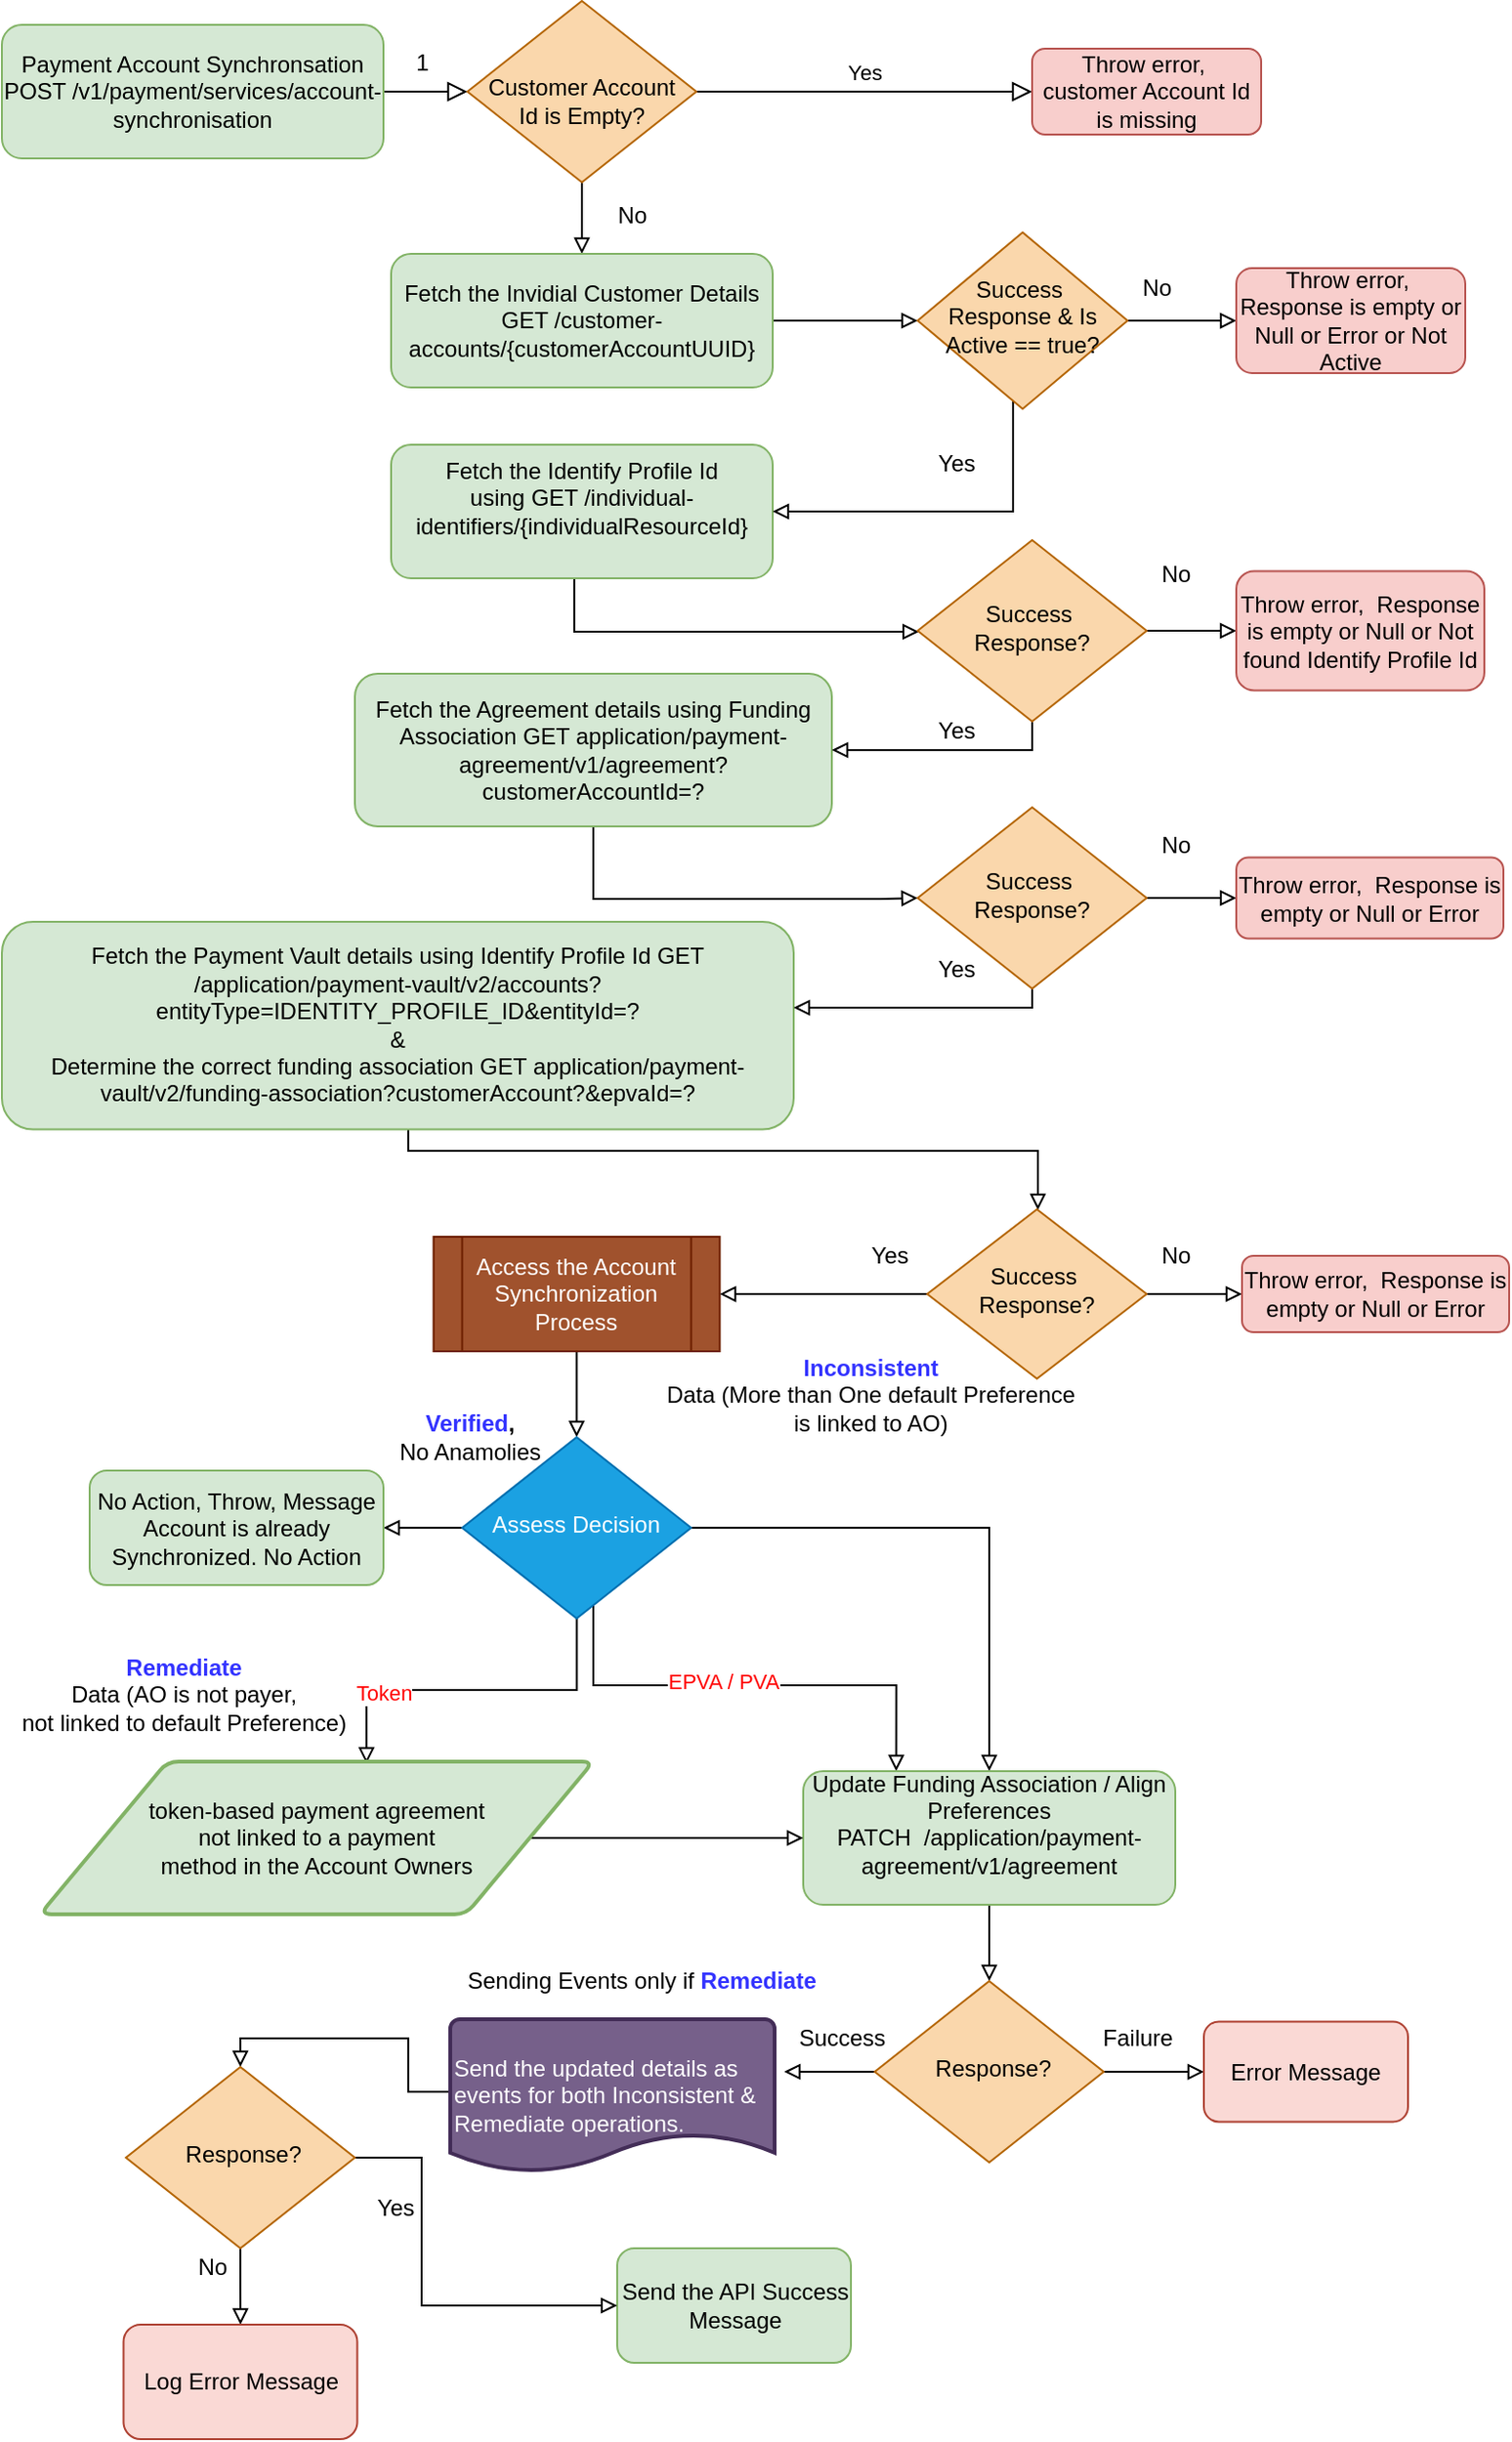 <mxfile version="14.9.7" type="github">
  <diagram id="C5RBs43oDa-KdzZeNtuy" name="Page-1">
    <mxGraphModel dx="786" dy="378" grid="1" gridSize="10" guides="1" tooltips="1" connect="1" arrows="1" fold="1" page="1" pageScale="1" pageWidth="827" pageHeight="1169" math="0" shadow="0">
      <root>
        <mxCell id="WIyWlLk6GJQsqaUBKTNV-0" />
        <mxCell id="WIyWlLk6GJQsqaUBKTNV-1" parent="WIyWlLk6GJQsqaUBKTNV-0" />
        <mxCell id="WIyWlLk6GJQsqaUBKTNV-2" value="" style="rounded=0;html=1;jettySize=auto;orthogonalLoop=1;fontSize=11;endArrow=block;endFill=0;endSize=8;strokeWidth=1;shadow=0;labelBackgroundColor=none;edgeStyle=orthogonalEdgeStyle;" parent="WIyWlLk6GJQsqaUBKTNV-1" source="WIyWlLk6GJQsqaUBKTNV-3" target="WIyWlLk6GJQsqaUBKTNV-6" edge="1">
          <mxGeometry relative="1" as="geometry" />
        </mxCell>
        <mxCell id="WIyWlLk6GJQsqaUBKTNV-3" value="Payment Account Synchronsation POST /v1/payment/services/account-synchronisation" style="rounded=1;whiteSpace=wrap;html=1;fontSize=12;glass=0;strokeWidth=1;shadow=0;fillColor=#d5e8d4;strokeColor=#82b366;" parent="WIyWlLk6GJQsqaUBKTNV-1" vertex="1">
          <mxGeometry x="10" y="40" width="200" height="70" as="geometry" />
        </mxCell>
        <mxCell id="WIyWlLk6GJQsqaUBKTNV-5" value="Yes" style="edgeStyle=orthogonalEdgeStyle;rounded=0;html=1;jettySize=auto;orthogonalLoop=1;fontSize=11;endArrow=block;endFill=0;endSize=8;strokeWidth=1;shadow=0;labelBackgroundColor=none;" parent="WIyWlLk6GJQsqaUBKTNV-1" source="WIyWlLk6GJQsqaUBKTNV-6" target="WIyWlLk6GJQsqaUBKTNV-7" edge="1">
          <mxGeometry y="10" relative="1" as="geometry">
            <mxPoint as="offset" />
          </mxGeometry>
        </mxCell>
        <mxCell id="s9_wTmnSvpRN9PnZ6FVc-5" style="edgeStyle=orthogonalEdgeStyle;rounded=0;orthogonalLoop=1;jettySize=auto;html=1;startArrow=none;startFill=0;endArrow=block;endFill=0;" edge="1" parent="WIyWlLk6GJQsqaUBKTNV-1" source="WIyWlLk6GJQsqaUBKTNV-6" target="GFsSyfeKyiu5ZQWWRBK6-1">
          <mxGeometry relative="1" as="geometry" />
        </mxCell>
        <mxCell id="WIyWlLk6GJQsqaUBKTNV-6" value="&lt;br&gt;Customer Account Id is Empty?" style="rhombus;whiteSpace=wrap;html=1;shadow=0;fontFamily=Helvetica;fontSize=12;align=center;strokeWidth=1;spacing=6;spacingTop=-4;fillColor=#fad7ac;strokeColor=#b46504;" parent="WIyWlLk6GJQsqaUBKTNV-1" vertex="1">
          <mxGeometry x="254" y="27.5" width="120" height="95" as="geometry" />
        </mxCell>
        <mxCell id="WIyWlLk6GJQsqaUBKTNV-7" value="Throw error,&amp;nbsp; customer Account Id is missing" style="rounded=1;whiteSpace=wrap;html=1;fontSize=12;glass=0;strokeWidth=1;shadow=0;fillColor=#f8cecc;strokeColor=#b85450;" parent="WIyWlLk6GJQsqaUBKTNV-1" vertex="1">
          <mxGeometry x="550" y="52.5" width="120" height="45" as="geometry" />
        </mxCell>
        <mxCell id="GFsSyfeKyiu5ZQWWRBK6-6" style="edgeStyle=orthogonalEdgeStyle;rounded=0;orthogonalLoop=1;jettySize=auto;html=1;entryX=0;entryY=0.5;entryDx=0;entryDy=0;endArrow=block;endFill=0;" parent="WIyWlLk6GJQsqaUBKTNV-1" source="GFsSyfeKyiu5ZQWWRBK6-1" target="GFsSyfeKyiu5ZQWWRBK6-5" edge="1">
          <mxGeometry relative="1" as="geometry" />
        </mxCell>
        <mxCell id="GFsSyfeKyiu5ZQWWRBK6-1" value="Fetch the Invidial Customer Details GET /customer-accounts/{customerAccountUUID}" style="rounded=1;whiteSpace=wrap;html=1;fontSize=12;glass=0;strokeWidth=1;shadow=0;fillColor=#d5e8d4;strokeColor=#82b366;" parent="WIyWlLk6GJQsqaUBKTNV-1" vertex="1">
          <mxGeometry x="214" y="160" width="200" height="70" as="geometry" />
        </mxCell>
        <mxCell id="GFsSyfeKyiu5ZQWWRBK6-16" style="edgeStyle=orthogonalEdgeStyle;rounded=0;orthogonalLoop=1;jettySize=auto;html=1;endArrow=block;endFill=0;" parent="WIyWlLk6GJQsqaUBKTNV-1" source="GFsSyfeKyiu5ZQWWRBK6-2" target="GFsSyfeKyiu5ZQWWRBK6-14" edge="1">
          <mxGeometry relative="1" as="geometry">
            <Array as="points">
              <mxPoint x="310" y="358" />
            </Array>
          </mxGeometry>
        </mxCell>
        <mxCell id="GFsSyfeKyiu5ZQWWRBK6-2" value="Fetch the Identify Profile Id using&amp;nbsp;&lt;span&gt;GET /individual-identifiers/{individualResourceId}&lt;br&gt;&lt;br&gt;&lt;/span&gt;" style="rounded=1;whiteSpace=wrap;html=1;fontSize=12;glass=0;strokeWidth=1;shadow=0;fillColor=#d5e8d4;strokeColor=#82b366;" parent="WIyWlLk6GJQsqaUBKTNV-1" vertex="1">
          <mxGeometry x="214" y="260" width="200" height="70" as="geometry" />
        </mxCell>
        <mxCell id="GFsSyfeKyiu5ZQWWRBK6-23" style="edgeStyle=orthogonalEdgeStyle;rounded=0;orthogonalLoop=1;jettySize=auto;html=1;entryX=0;entryY=0.5;entryDx=0;entryDy=0;endArrow=block;endFill=0;" parent="WIyWlLk6GJQsqaUBKTNV-1" source="GFsSyfeKyiu5ZQWWRBK6-3" target="GFsSyfeKyiu5ZQWWRBK6-22" edge="1">
          <mxGeometry relative="1" as="geometry">
            <Array as="points">
              <mxPoint x="320" y="498" />
              <mxPoint x="470" y="498" />
            </Array>
          </mxGeometry>
        </mxCell>
        <mxCell id="GFsSyfeKyiu5ZQWWRBK6-3" value="Fetch the Agreement details using Funding Association G&lt;span&gt;ET application/payment-agreement/v1/agreement?customerAccountId=?&lt;/span&gt;&lt;span&gt;&lt;br&gt;&lt;/span&gt;" style="rounded=1;whiteSpace=wrap;html=1;fontSize=12;glass=0;strokeWidth=1;shadow=0;fillColor=#d5e8d4;strokeColor=#82b366;" parent="WIyWlLk6GJQsqaUBKTNV-1" vertex="1">
          <mxGeometry x="195" y="380" width="250" height="80" as="geometry" />
        </mxCell>
        <mxCell id="s9_wTmnSvpRN9PnZ6FVc-7" style="edgeStyle=orthogonalEdgeStyle;rounded=0;orthogonalLoop=1;jettySize=auto;html=1;startArrow=none;startFill=0;endArrow=block;endFill=0;" edge="1" parent="WIyWlLk6GJQsqaUBKTNV-1" source="GFsSyfeKyiu5ZQWWRBK6-4" target="GFsSyfeKyiu5ZQWWRBK6-60">
          <mxGeometry relative="1" as="geometry">
            <Array as="points">
              <mxPoint x="223" y="630" />
              <mxPoint x="553" y="630" />
            </Array>
          </mxGeometry>
        </mxCell>
        <mxCell id="GFsSyfeKyiu5ZQWWRBK6-4" value="Fetch the Payment Vault details using Identify Profile Id&amp;nbsp;&lt;span&gt;GET /application/payment-vault/v2/accounts?entityType=IDENTITY_PROFILE_ID&amp;amp;entityId=?&lt;br&gt;&amp;amp;&lt;br&gt;&lt;/span&gt;&lt;span class=&quot;s1&quot;&gt;Determine the correct funding association GET&amp;nbsp;&lt;/span&gt;&lt;span&gt;application/payment-vault/v2/funding-association?customerAccount?&amp;amp;epvaId=?&lt;br&gt;&lt;/span&gt;" style="rounded=1;whiteSpace=wrap;html=1;fontSize=12;glass=0;strokeWidth=1;shadow=0;fillColor=#d5e8d4;strokeColor=#82b366;" parent="WIyWlLk6GJQsqaUBKTNV-1" vertex="1">
          <mxGeometry x="10" y="510" width="415" height="108.75" as="geometry" />
        </mxCell>
        <mxCell id="GFsSyfeKyiu5ZQWWRBK6-8" style="edgeStyle=orthogonalEdgeStyle;rounded=0;orthogonalLoop=1;jettySize=auto;html=1;entryX=1;entryY=0.5;entryDx=0;entryDy=0;endArrow=block;endFill=0;" parent="WIyWlLk6GJQsqaUBKTNV-1" source="GFsSyfeKyiu5ZQWWRBK6-5" target="GFsSyfeKyiu5ZQWWRBK6-2" edge="1">
          <mxGeometry relative="1" as="geometry">
            <Array as="points">
              <mxPoint x="540" y="295" />
            </Array>
          </mxGeometry>
        </mxCell>
        <mxCell id="GFsSyfeKyiu5ZQWWRBK6-10" style="edgeStyle=orthogonalEdgeStyle;rounded=0;orthogonalLoop=1;jettySize=auto;html=1;entryX=0;entryY=0.5;entryDx=0;entryDy=0;endArrow=block;endFill=0;" parent="WIyWlLk6GJQsqaUBKTNV-1" source="GFsSyfeKyiu5ZQWWRBK6-5" target="GFsSyfeKyiu5ZQWWRBK6-9" edge="1">
          <mxGeometry relative="1" as="geometry" />
        </mxCell>
        <mxCell id="GFsSyfeKyiu5ZQWWRBK6-5" value="Success&amp;nbsp; Response &amp;amp; Is Active == true?" style="rhombus;whiteSpace=wrap;html=1;shadow=0;fontFamily=Helvetica;fontSize=12;align=center;strokeWidth=1;spacing=6;spacingTop=-4;fillColor=#fad7ac;strokeColor=#b46504;" parent="WIyWlLk6GJQsqaUBKTNV-1" vertex="1">
          <mxGeometry x="490" y="148.75" width="110" height="92.5" as="geometry" />
        </mxCell>
        <mxCell id="GFsSyfeKyiu5ZQWWRBK6-9" value="Throw error,&amp;nbsp; Response is empty or Null or Error or Not Active" style="rounded=1;whiteSpace=wrap;html=1;fontSize=12;glass=0;strokeWidth=1;shadow=0;fillColor=#f8cecc;strokeColor=#b85450;" parent="WIyWlLk6GJQsqaUBKTNV-1" vertex="1">
          <mxGeometry x="657" y="167.5" width="120" height="55" as="geometry" />
        </mxCell>
        <mxCell id="GFsSyfeKyiu5ZQWWRBK6-12" value="No" style="text;html=1;align=center;verticalAlign=middle;resizable=0;points=[];autosize=1;strokeColor=none;" parent="WIyWlLk6GJQsqaUBKTNV-1" vertex="1">
          <mxGeometry x="600" y="167.5" width="30" height="20" as="geometry" />
        </mxCell>
        <mxCell id="GFsSyfeKyiu5ZQWWRBK6-13" value="Yes" style="text;html=1;align=center;verticalAlign=middle;resizable=0;points=[];autosize=1;strokeColor=none;" parent="WIyWlLk6GJQsqaUBKTNV-1" vertex="1">
          <mxGeometry x="490" y="260" width="40" height="20" as="geometry" />
        </mxCell>
        <mxCell id="GFsSyfeKyiu5ZQWWRBK6-19" style="edgeStyle=orthogonalEdgeStyle;rounded=0;orthogonalLoop=1;jettySize=auto;html=1;entryX=0;entryY=0.5;entryDx=0;entryDy=0;endArrow=block;endFill=0;" parent="WIyWlLk6GJQsqaUBKTNV-1" source="GFsSyfeKyiu5ZQWWRBK6-14" target="GFsSyfeKyiu5ZQWWRBK6-17" edge="1">
          <mxGeometry relative="1" as="geometry" />
        </mxCell>
        <mxCell id="GFsSyfeKyiu5ZQWWRBK6-96" style="edgeStyle=orthogonalEdgeStyle;rounded=0;orthogonalLoop=1;jettySize=auto;html=1;startArrow=none;startFill=0;endArrow=block;endFill=0;" parent="WIyWlLk6GJQsqaUBKTNV-1" source="GFsSyfeKyiu5ZQWWRBK6-14" target="GFsSyfeKyiu5ZQWWRBK6-3" edge="1">
          <mxGeometry relative="1" as="geometry">
            <Array as="points">
              <mxPoint x="550" y="420" />
            </Array>
          </mxGeometry>
        </mxCell>
        <mxCell id="GFsSyfeKyiu5ZQWWRBK6-14" value="Success&amp;nbsp; Response?" style="rhombus;whiteSpace=wrap;html=1;shadow=0;fontFamily=Helvetica;fontSize=12;align=center;strokeWidth=1;spacing=6;spacingTop=-4;fillColor=#fad7ac;strokeColor=#b46504;" parent="WIyWlLk6GJQsqaUBKTNV-1" vertex="1">
          <mxGeometry x="490" y="310" width="120" height="95" as="geometry" />
        </mxCell>
        <mxCell id="GFsSyfeKyiu5ZQWWRBK6-17" value="Throw error,&amp;nbsp; Response is empty or Null or Not found Identify Profile Id" style="rounded=1;whiteSpace=wrap;html=1;fontSize=12;glass=0;strokeWidth=1;shadow=0;fillColor=#f8cecc;strokeColor=#b85450;" parent="WIyWlLk6GJQsqaUBKTNV-1" vertex="1">
          <mxGeometry x="657" y="326.25" width="130" height="62.5" as="geometry" />
        </mxCell>
        <mxCell id="GFsSyfeKyiu5ZQWWRBK6-18" value="No" style="text;html=1;align=center;verticalAlign=middle;resizable=0;points=[];autosize=1;strokeColor=none;" parent="WIyWlLk6GJQsqaUBKTNV-1" vertex="1">
          <mxGeometry x="610" y="317.5" width="30" height="20" as="geometry" />
        </mxCell>
        <mxCell id="GFsSyfeKyiu5ZQWWRBK6-21" value="Yes" style="text;html=1;align=center;verticalAlign=middle;resizable=0;points=[];autosize=1;strokeColor=none;" parent="WIyWlLk6GJQsqaUBKTNV-1" vertex="1">
          <mxGeometry x="490" y="400" width="40" height="20" as="geometry" />
        </mxCell>
        <mxCell id="GFsSyfeKyiu5ZQWWRBK6-25" style="edgeStyle=orthogonalEdgeStyle;rounded=0;orthogonalLoop=1;jettySize=auto;html=1;entryX=0;entryY=0.5;entryDx=0;entryDy=0;endArrow=block;endFill=0;" parent="WIyWlLk6GJQsqaUBKTNV-1" source="GFsSyfeKyiu5ZQWWRBK6-22" target="GFsSyfeKyiu5ZQWWRBK6-24" edge="1">
          <mxGeometry relative="1" as="geometry" />
        </mxCell>
        <mxCell id="s9_wTmnSvpRN9PnZ6FVc-4" style="edgeStyle=orthogonalEdgeStyle;rounded=0;orthogonalLoop=1;jettySize=auto;html=1;startArrow=none;startFill=0;endArrow=block;endFill=0;" edge="1" parent="WIyWlLk6GJQsqaUBKTNV-1" source="GFsSyfeKyiu5ZQWWRBK6-22" target="GFsSyfeKyiu5ZQWWRBK6-4">
          <mxGeometry relative="1" as="geometry">
            <Array as="points">
              <mxPoint x="550" y="555" />
            </Array>
          </mxGeometry>
        </mxCell>
        <mxCell id="GFsSyfeKyiu5ZQWWRBK6-22" value="Success&amp;nbsp; Response?" style="rhombus;whiteSpace=wrap;html=1;shadow=0;fontFamily=Helvetica;fontSize=12;align=center;strokeWidth=1;spacing=6;spacingTop=-4;fillColor=#fad7ac;strokeColor=#b46504;" parent="WIyWlLk6GJQsqaUBKTNV-1" vertex="1">
          <mxGeometry x="490" y="450" width="120" height="95" as="geometry" />
        </mxCell>
        <mxCell id="GFsSyfeKyiu5ZQWWRBK6-24" value="Throw error,&amp;nbsp; Response is empty or Null or Error" style="rounded=1;whiteSpace=wrap;html=1;fontSize=12;glass=0;strokeWidth=1;shadow=0;fillColor=#f8cecc;strokeColor=#b85450;" parent="WIyWlLk6GJQsqaUBKTNV-1" vertex="1">
          <mxGeometry x="657" y="476.25" width="140" height="42.5" as="geometry" />
        </mxCell>
        <mxCell id="GFsSyfeKyiu5ZQWWRBK6-26" value="No" style="text;html=1;align=center;verticalAlign=middle;resizable=0;points=[];autosize=1;strokeColor=none;" parent="WIyWlLk6GJQsqaUBKTNV-1" vertex="1">
          <mxGeometry x="610" y="460" width="30" height="20" as="geometry" />
        </mxCell>
        <mxCell id="GFsSyfeKyiu5ZQWWRBK6-27" value="Yes" style="text;html=1;align=center;verticalAlign=middle;resizable=0;points=[];autosize=1;strokeColor=none;" parent="WIyWlLk6GJQsqaUBKTNV-1" vertex="1">
          <mxGeometry x="490" y="525" width="40" height="20" as="geometry" />
        </mxCell>
        <mxCell id="GFsSyfeKyiu5ZQWWRBK6-35" style="edgeStyle=orthogonalEdgeStyle;rounded=0;orthogonalLoop=1;jettySize=auto;html=1;entryX=0.5;entryY=0;entryDx=0;entryDy=0;endArrow=block;endFill=0;" parent="WIyWlLk6GJQsqaUBKTNV-1" source="GFsSyfeKyiu5ZQWWRBK6-30" target="GFsSyfeKyiu5ZQWWRBK6-34" edge="1">
          <mxGeometry relative="1" as="geometry" />
        </mxCell>
        <mxCell id="GFsSyfeKyiu5ZQWWRBK6-30" value="Access the Account Synchronization Process" style="shape=process;whiteSpace=wrap;html=1;backgroundOutline=1;fillColor=#a0522d;strokeColor=#6D1F00;fontColor=#ffffff;" parent="WIyWlLk6GJQsqaUBKTNV-1" vertex="1">
          <mxGeometry x="236.25" y="675.01" width="150" height="60" as="geometry" />
        </mxCell>
        <mxCell id="GFsSyfeKyiu5ZQWWRBK6-36" style="edgeStyle=orthogonalEdgeStyle;rounded=0;orthogonalLoop=1;jettySize=auto;html=1;endArrow=block;endFill=0;" parent="WIyWlLk6GJQsqaUBKTNV-1" source="GFsSyfeKyiu5ZQWWRBK6-34" target="GFsSyfeKyiu5ZQWWRBK6-37" edge="1">
          <mxGeometry relative="1" as="geometry">
            <mxPoint x="210" y="812.5" as="targetPoint" />
          </mxGeometry>
        </mxCell>
        <mxCell id="GFsSyfeKyiu5ZQWWRBK6-39" style="edgeStyle=orthogonalEdgeStyle;rounded=0;orthogonalLoop=1;jettySize=auto;html=1;entryX=0.5;entryY=0;entryDx=0;entryDy=0;endArrow=block;endFill=0;" parent="WIyWlLk6GJQsqaUBKTNV-1" source="GFsSyfeKyiu5ZQWWRBK6-34" target="GFsSyfeKyiu5ZQWWRBK6-42" edge="1">
          <mxGeometry relative="1" as="geometry">
            <mxPoint x="470" y="812.5" as="targetPoint" />
          </mxGeometry>
        </mxCell>
        <mxCell id="GFsSyfeKyiu5ZQWWRBK6-73" style="edgeStyle=orthogonalEdgeStyle;rounded=0;orthogonalLoop=1;jettySize=auto;html=1;entryX=0.59;entryY=0.013;entryDx=0;entryDy=0;entryPerimeter=0;endArrow=block;endFill=0;" parent="WIyWlLk6GJQsqaUBKTNV-1" source="GFsSyfeKyiu5ZQWWRBK6-34" target="GFsSyfeKyiu5ZQWWRBK6-71" edge="1">
          <mxGeometry relative="1" as="geometry" />
        </mxCell>
        <mxCell id="GFsSyfeKyiu5ZQWWRBK6-74" value="&lt;font color=&quot;#ff0000&quot;&gt;Token&lt;/font&gt;" style="edgeLabel;html=1;align=center;verticalAlign=middle;resizable=0;points=[];" parent="GFsSyfeKyiu5ZQWWRBK6-73" vertex="1" connectable="0">
          <mxGeometry x="0.494" y="1" relative="1" as="geometry">
            <mxPoint as="offset" />
          </mxGeometry>
        </mxCell>
        <mxCell id="s9_wTmnSvpRN9PnZ6FVc-11" style="edgeStyle=orthogonalEdgeStyle;rounded=0;orthogonalLoop=1;jettySize=auto;html=1;entryX=0.25;entryY=0;entryDx=0;entryDy=0;startArrow=none;startFill=0;endArrow=block;endFill=0;" edge="1" parent="WIyWlLk6GJQsqaUBKTNV-1" source="GFsSyfeKyiu5ZQWWRBK6-34" target="GFsSyfeKyiu5ZQWWRBK6-42">
          <mxGeometry relative="1" as="geometry">
            <Array as="points">
              <mxPoint x="320" y="910" />
              <mxPoint x="479" y="910" />
            </Array>
          </mxGeometry>
        </mxCell>
        <mxCell id="s9_wTmnSvpRN9PnZ6FVc-12" value="&lt;span style=&quot;color: rgb(255 , 0 , 0)&quot;&gt;EPVA / PVA&lt;/span&gt;" style="edgeLabel;html=1;align=center;verticalAlign=middle;resizable=0;points=[];" vertex="1" connectable="0" parent="s9_wTmnSvpRN9PnZ6FVc-11">
          <mxGeometry x="-0.103" y="2" relative="1" as="geometry">
            <mxPoint as="offset" />
          </mxGeometry>
        </mxCell>
        <mxCell id="GFsSyfeKyiu5ZQWWRBK6-34" value="Assess Decision" style="rhombus;whiteSpace=wrap;html=1;shadow=0;fontFamily=Helvetica;fontSize=12;align=center;strokeWidth=1;spacing=6;spacingTop=-4;fillColor=#1ba1e2;strokeColor=#006EAF;fontColor=#ffffff;" parent="WIyWlLk6GJQsqaUBKTNV-1" vertex="1">
          <mxGeometry x="251.25" y="780" width="120" height="95" as="geometry" />
        </mxCell>
        <mxCell id="GFsSyfeKyiu5ZQWWRBK6-37" value="No Action, Throw, Message Account is already Synchronized. No Action" style="rounded=1;whiteSpace=wrap;html=1;fillColor=#d5e8d4;strokeColor=#82b366;" parent="WIyWlLk6GJQsqaUBKTNV-1" vertex="1">
          <mxGeometry x="56" y="797.5" width="154" height="60" as="geometry" />
        </mxCell>
        <mxCell id="GFsSyfeKyiu5ZQWWRBK6-38" value="&lt;b&gt;&lt;font color=&quot;#3333ff&quot;&gt;Verified&lt;/font&gt;, &lt;br&gt;&lt;/b&gt;No Anamolies" style="text;html=1;align=center;verticalAlign=middle;resizable=0;points=[];autosize=1;strokeColor=none;" parent="WIyWlLk6GJQsqaUBKTNV-1" vertex="1">
          <mxGeometry x="210" y="765" width="90" height="30" as="geometry" />
        </mxCell>
        <mxCell id="GFsSyfeKyiu5ZQWWRBK6-40" value="&lt;b&gt;&lt;font color=&quot;#3333ff&quot;&gt;Inconsistent&lt;/font&gt;&lt;br&gt;&lt;/b&gt;Data (More than One default Preference &lt;br&gt;is linked to AO)" style="text;html=1;align=center;verticalAlign=middle;resizable=0;points=[];autosize=1;strokeColor=none;" parent="WIyWlLk6GJQsqaUBKTNV-1" vertex="1">
          <mxGeometry x="350" y="732.5" width="230" height="50" as="geometry" />
        </mxCell>
        <mxCell id="GFsSyfeKyiu5ZQWWRBK6-44" style="edgeStyle=orthogonalEdgeStyle;rounded=0;orthogonalLoop=1;jettySize=auto;html=1;entryX=0.5;entryY=0;entryDx=0;entryDy=0;endArrow=block;endFill=0;" parent="WIyWlLk6GJQsqaUBKTNV-1" source="GFsSyfeKyiu5ZQWWRBK6-42" target="GFsSyfeKyiu5ZQWWRBK6-43" edge="1">
          <mxGeometry relative="1" as="geometry" />
        </mxCell>
        <mxCell id="GFsSyfeKyiu5ZQWWRBK6-42" value="&lt;span&gt;Update Funding Association / Align Preferences&lt;br&gt;PATCH&amp;nbsp; /application/payment-agreement/v1/agreement&lt;br&gt;&lt;br&gt;&lt;/span&gt;" style="rounded=1;whiteSpace=wrap;html=1;fontSize=12;glass=0;strokeWidth=1;shadow=0;fillColor=#d5e8d4;strokeColor=#82b366;" parent="WIyWlLk6GJQsqaUBKTNV-1" vertex="1">
          <mxGeometry x="430" y="955" width="195" height="70" as="geometry" />
        </mxCell>
        <mxCell id="GFsSyfeKyiu5ZQWWRBK6-49" style="edgeStyle=orthogonalEdgeStyle;rounded=0;orthogonalLoop=1;jettySize=auto;html=1;entryX=1;entryY=0.5;entryDx=0;entryDy=0;endArrow=block;endFill=0;" parent="WIyWlLk6GJQsqaUBKTNV-1" source="GFsSyfeKyiu5ZQWWRBK6-43" edge="1">
          <mxGeometry relative="1" as="geometry">
            <mxPoint x="420" y="1112.5" as="targetPoint" />
          </mxGeometry>
        </mxCell>
        <mxCell id="GFsSyfeKyiu5ZQWWRBK6-52" style="edgeStyle=orthogonalEdgeStyle;rounded=0;orthogonalLoop=1;jettySize=auto;html=1;endArrow=block;endFill=0;" parent="WIyWlLk6GJQsqaUBKTNV-1" source="GFsSyfeKyiu5ZQWWRBK6-43" target="GFsSyfeKyiu5ZQWWRBK6-50" edge="1">
          <mxGeometry relative="1" as="geometry" />
        </mxCell>
        <mxCell id="GFsSyfeKyiu5ZQWWRBK6-43" value="&amp;nbsp;Response?" style="rhombus;whiteSpace=wrap;html=1;shadow=0;fontFamily=Helvetica;fontSize=12;align=center;strokeWidth=1;spacing=6;spacingTop=-4;fillColor=#fad7ac;strokeColor=#b46504;" parent="WIyWlLk6GJQsqaUBKTNV-1" vertex="1">
          <mxGeometry x="467.5" y="1065" width="120" height="95" as="geometry" />
        </mxCell>
        <mxCell id="GFsSyfeKyiu5ZQWWRBK6-46" value="&lt;b&gt;&lt;font color=&quot;#3333ff&quot;&gt;Remediate&lt;/font&gt;&lt;br&gt;&lt;/b&gt;Data (AO is not payer, &lt;br&gt;not linked to default Preference&lt;font style=&quot;font-size: 12px&quot;&gt;)&lt;/font&gt;" style="text;html=1;align=center;verticalAlign=middle;resizable=0;points=[];autosize=1;strokeColor=none;" parent="WIyWlLk6GJQsqaUBKTNV-1" vertex="1">
          <mxGeometry x="10" y="890" width="190" height="50" as="geometry" />
        </mxCell>
        <mxCell id="GFsSyfeKyiu5ZQWWRBK6-50" value="Error Message" style="rounded=1;whiteSpace=wrap;html=1;fillColor=#fad9d5;strokeColor=#ae4132;" parent="WIyWlLk6GJQsqaUBKTNV-1" vertex="1">
          <mxGeometry x="640" y="1086.25" width="107" height="52.5" as="geometry" />
        </mxCell>
        <mxCell id="GFsSyfeKyiu5ZQWWRBK6-51" value="Success" style="text;html=1;align=center;verticalAlign=middle;resizable=0;points=[];autosize=1;strokeColor=none;" parent="WIyWlLk6GJQsqaUBKTNV-1" vertex="1">
          <mxGeometry x="420" y="1085" width="60" height="20" as="geometry" />
        </mxCell>
        <mxCell id="GFsSyfeKyiu5ZQWWRBK6-53" value="Failure" style="text;html=1;align=center;verticalAlign=middle;resizable=0;points=[];autosize=1;strokeColor=none;" parent="WIyWlLk6GJQsqaUBKTNV-1" vertex="1">
          <mxGeometry x="580" y="1085" width="50" height="20" as="geometry" />
        </mxCell>
        <mxCell id="GFsSyfeKyiu5ZQWWRBK6-85" style="edgeStyle=orthogonalEdgeStyle;rounded=0;orthogonalLoop=1;jettySize=auto;html=1;entryX=0.5;entryY=0;entryDx=0;entryDy=0;endArrow=block;endFill=0;" parent="WIyWlLk6GJQsqaUBKTNV-1" source="GFsSyfeKyiu5ZQWWRBK6-55" target="GFsSyfeKyiu5ZQWWRBK6-79" edge="1">
          <mxGeometry relative="1" as="geometry">
            <Array as="points">
              <mxPoint x="223" y="1123" />
              <mxPoint x="223" y="1095" />
              <mxPoint x="135" y="1095" />
            </Array>
          </mxGeometry>
        </mxCell>
        <mxCell id="GFsSyfeKyiu5ZQWWRBK6-55" value="&lt;span&gt;Send the updated details as events for both Inconsistent &amp;amp; Remediate operations.&lt;/span&gt;" style="strokeWidth=2;html=1;shape=mxgraph.flowchart.document2;whiteSpace=wrap;size=0.25;fillColor=#76608a;strokeColor=#432D57;fontColor=#ffffff;align=left;" parent="WIyWlLk6GJQsqaUBKTNV-1" vertex="1">
          <mxGeometry x="245" y="1085" width="170" height="80" as="geometry" />
        </mxCell>
        <mxCell id="GFsSyfeKyiu5ZQWWRBK6-58" value="&lt;span&gt;Send the API Success Message&lt;br&gt;&lt;/span&gt;" style="rounded=1;whiteSpace=wrap;html=1;fontSize=12;glass=0;strokeWidth=1;shadow=0;fillColor=#d5e8d4;strokeColor=#82b366;" parent="WIyWlLk6GJQsqaUBKTNV-1" vertex="1">
          <mxGeometry x="332.5" y="1205" width="122.5" height="60" as="geometry" />
        </mxCell>
        <mxCell id="GFsSyfeKyiu5ZQWWRBK6-66" style="edgeStyle=orthogonalEdgeStyle;rounded=0;orthogonalLoop=1;jettySize=auto;html=1;entryX=0;entryY=0.5;entryDx=0;entryDy=0;endArrow=block;endFill=0;" parent="WIyWlLk6GJQsqaUBKTNV-1" source="GFsSyfeKyiu5ZQWWRBK6-60" edge="1">
          <mxGeometry relative="1" as="geometry">
            <mxPoint x="660" y="705" as="targetPoint" />
          </mxGeometry>
        </mxCell>
        <mxCell id="GFsSyfeKyiu5ZQWWRBK6-95" style="edgeStyle=orthogonalEdgeStyle;rounded=0;orthogonalLoop=1;jettySize=auto;html=1;entryX=1;entryY=0.5;entryDx=0;entryDy=0;endArrow=block;endFill=0;" parent="WIyWlLk6GJQsqaUBKTNV-1" source="GFsSyfeKyiu5ZQWWRBK6-60" target="GFsSyfeKyiu5ZQWWRBK6-30" edge="1">
          <mxGeometry relative="1" as="geometry" />
        </mxCell>
        <mxCell id="GFsSyfeKyiu5ZQWWRBK6-60" value="Success&amp;nbsp; Response?" style="rhombus;whiteSpace=wrap;html=1;shadow=0;fontFamily=Helvetica;fontSize=12;align=center;strokeWidth=1;spacing=6;spacingTop=-4;fillColor=#fad7ac;strokeColor=#b46504;" parent="WIyWlLk6GJQsqaUBKTNV-1" vertex="1">
          <mxGeometry x="495" y="660.63" width="115" height="88.75" as="geometry" />
        </mxCell>
        <mxCell id="GFsSyfeKyiu5ZQWWRBK6-64" value="Yes" style="text;html=1;align=center;verticalAlign=middle;resizable=0;points=[];autosize=1;strokeColor=none;" parent="WIyWlLk6GJQsqaUBKTNV-1" vertex="1">
          <mxGeometry x="455" y="675.01" width="40" height="20" as="geometry" />
        </mxCell>
        <mxCell id="GFsSyfeKyiu5ZQWWRBK6-65" value="Throw error,&amp;nbsp; Response is empty or Null or Error" style="rounded=1;whiteSpace=wrap;html=1;fontSize=12;glass=0;strokeWidth=1;shadow=0;fillColor=#f8cecc;strokeColor=#b85450;" parent="WIyWlLk6GJQsqaUBKTNV-1" vertex="1">
          <mxGeometry x="660" y="685.01" width="140" height="40" as="geometry" />
        </mxCell>
        <mxCell id="GFsSyfeKyiu5ZQWWRBK6-67" value="No" style="text;html=1;align=center;verticalAlign=middle;resizable=0;points=[];autosize=1;strokeColor=none;" parent="WIyWlLk6GJQsqaUBKTNV-1" vertex="1">
          <mxGeometry x="610" y="675.01" width="30" height="20" as="geometry" />
        </mxCell>
        <mxCell id="GFsSyfeKyiu5ZQWWRBK6-70" value="Sending Events only if&amp;nbsp;&lt;b&gt;&lt;font color=&quot;#3333ff&quot;&gt;Remediate&lt;/font&gt;&lt;/b&gt;" style="text;html=1;align=center;verticalAlign=middle;resizable=0;points=[];autosize=1;strokeColor=none;" parent="WIyWlLk6GJQsqaUBKTNV-1" vertex="1">
          <mxGeometry x="245" y="1055" width="200" height="20" as="geometry" />
        </mxCell>
        <mxCell id="s9_wTmnSvpRN9PnZ6FVc-10" style="edgeStyle=orthogonalEdgeStyle;rounded=0;orthogonalLoop=1;jettySize=auto;html=1;startArrow=none;startFill=0;endArrow=block;endFill=0;" edge="1" parent="WIyWlLk6GJQsqaUBKTNV-1" source="GFsSyfeKyiu5ZQWWRBK6-71" target="GFsSyfeKyiu5ZQWWRBK6-42">
          <mxGeometry relative="1" as="geometry" />
        </mxCell>
        <mxCell id="GFsSyfeKyiu5ZQWWRBK6-71" value="token-based payment agreement&lt;br&gt;not linked to a payment&lt;br&gt;method in the Account Owners" style="shape=parallelogram;html=1;strokeWidth=2;perimeter=parallelogramPerimeter;whiteSpace=wrap;rounded=1;arcSize=12;size=0.23;fillColor=#d5e8d4;strokeColor=#82b366;" parent="WIyWlLk6GJQsqaUBKTNV-1" vertex="1">
          <mxGeometry x="30" y="950" width="290" height="80" as="geometry" />
        </mxCell>
        <mxCell id="GFsSyfeKyiu5ZQWWRBK6-86" style="edgeStyle=orthogonalEdgeStyle;rounded=0;orthogonalLoop=1;jettySize=auto;html=1;entryX=0;entryY=0.5;entryDx=0;entryDy=0;endArrow=block;endFill=0;" parent="WIyWlLk6GJQsqaUBKTNV-1" source="GFsSyfeKyiu5ZQWWRBK6-79" target="GFsSyfeKyiu5ZQWWRBK6-58" edge="1">
          <mxGeometry relative="1" as="geometry">
            <Array as="points">
              <mxPoint x="230" y="1158" />
              <mxPoint x="230" y="1235" />
            </Array>
          </mxGeometry>
        </mxCell>
        <mxCell id="GFsSyfeKyiu5ZQWWRBK6-87" value="" style="edgeStyle=orthogonalEdgeStyle;rounded=0;orthogonalLoop=1;jettySize=auto;html=1;endArrow=block;endFill=0;" parent="WIyWlLk6GJQsqaUBKTNV-1" source="GFsSyfeKyiu5ZQWWRBK6-79" target="GFsSyfeKyiu5ZQWWRBK6-84" edge="1">
          <mxGeometry relative="1" as="geometry" />
        </mxCell>
        <mxCell id="GFsSyfeKyiu5ZQWWRBK6-79" value="&amp;nbsp;Response?" style="rhombus;whiteSpace=wrap;html=1;shadow=0;fontFamily=Helvetica;fontSize=12;align=center;strokeWidth=1;spacing=6;spacingTop=-4;fillColor=#fad7ac;strokeColor=#b46504;" parent="WIyWlLk6GJQsqaUBKTNV-1" vertex="1">
          <mxGeometry x="75" y="1110" width="120" height="95" as="geometry" />
        </mxCell>
        <mxCell id="GFsSyfeKyiu5ZQWWRBK6-84" value="&lt;span&gt;Log Error Message&lt;br&gt;&lt;/span&gt;" style="rounded=1;whiteSpace=wrap;html=1;fontSize=12;glass=0;strokeWidth=1;shadow=0;fillColor=#fad9d5;strokeColor=#ae4132;" parent="WIyWlLk6GJQsqaUBKTNV-1" vertex="1">
          <mxGeometry x="73.75" y="1245" width="122.5" height="60" as="geometry" />
        </mxCell>
        <mxCell id="GFsSyfeKyiu5ZQWWRBK6-89" value="No" style="text;html=1;align=center;verticalAlign=middle;resizable=0;points=[];autosize=1;strokeColor=none;" parent="WIyWlLk6GJQsqaUBKTNV-1" vertex="1">
          <mxGeometry x="105" y="1205" width="30" height="20" as="geometry" />
        </mxCell>
        <mxCell id="GFsSyfeKyiu5ZQWWRBK6-90" value="Yes" style="text;html=1;align=center;verticalAlign=middle;resizable=0;points=[];autosize=1;strokeColor=none;" parent="WIyWlLk6GJQsqaUBKTNV-1" vertex="1">
          <mxGeometry x="196.25" y="1174" width="40" height="20" as="geometry" />
        </mxCell>
        <mxCell id="s9_wTmnSvpRN9PnZ6FVc-6" value="No" style="text;html=1;align=center;verticalAlign=middle;resizable=0;points=[];autosize=1;strokeColor=none;" vertex="1" parent="WIyWlLk6GJQsqaUBKTNV-1">
          <mxGeometry x="325" y="130" width="30" height="20" as="geometry" />
        </mxCell>
        <mxCell id="s9_wTmnSvpRN9PnZ6FVc-8" value="1" style="text;html=1;align=center;verticalAlign=middle;resizable=0;points=[];autosize=1;strokeColor=none;" vertex="1" parent="WIyWlLk6GJQsqaUBKTNV-1">
          <mxGeometry x="220" y="50" width="20" height="20" as="geometry" />
        </mxCell>
      </root>
    </mxGraphModel>
  </diagram>
</mxfile>
